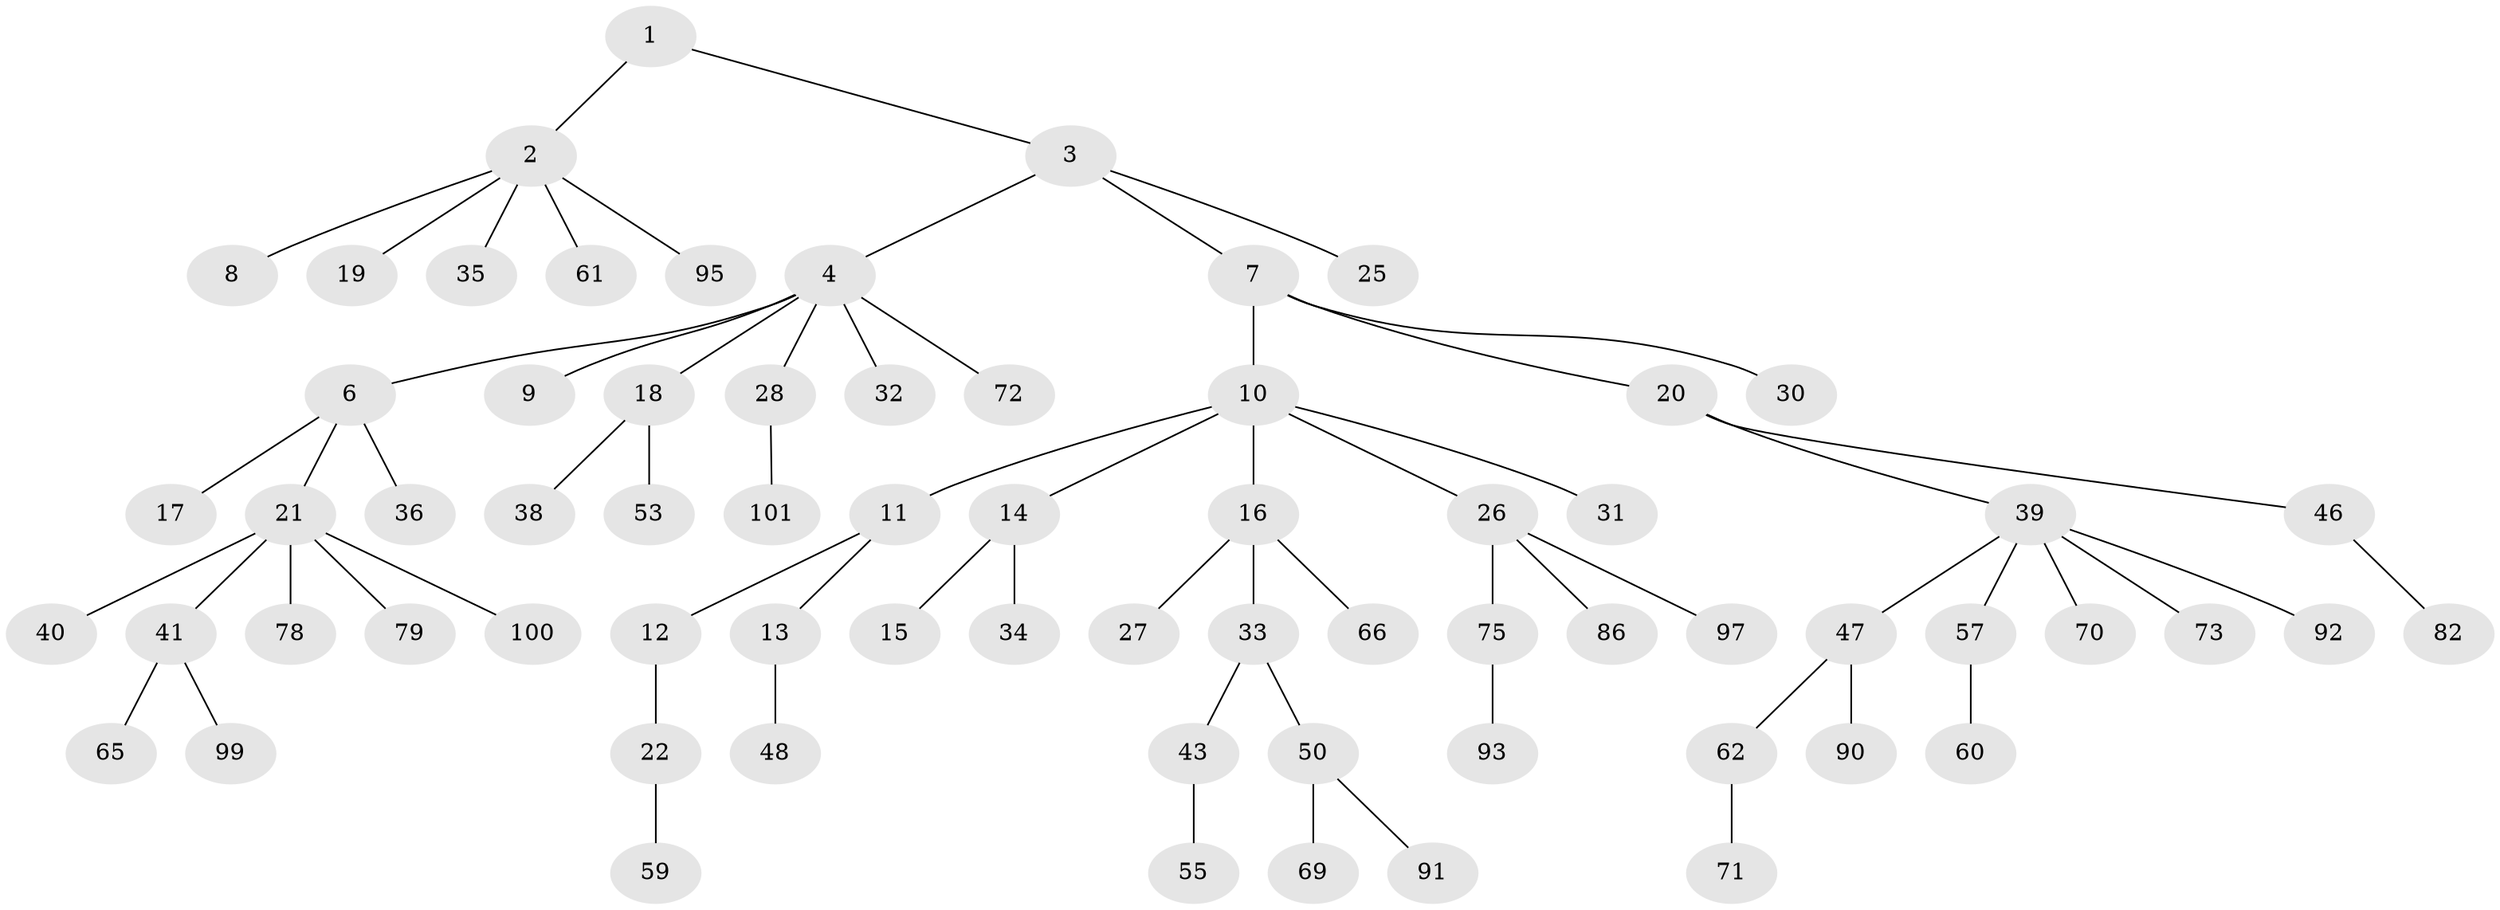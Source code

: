 // original degree distribution, {2: 0.2403846153846154, 7: 0.019230769230769232, 4: 0.07692307692307693, 6: 0.009615384615384616, 3: 0.09615384615384616, 1: 0.5192307692307693, 5: 0.038461538461538464}
// Generated by graph-tools (version 1.1) at 2025/42/03/06/25 10:42:05]
// undirected, 69 vertices, 68 edges
graph export_dot {
graph [start="1"]
  node [color=gray90,style=filled];
  1;
  2 [super="+84"];
  3 [super="+23"];
  4 [super="+5"];
  6;
  7 [super="+24"];
  8;
  9 [super="+56"];
  10 [super="+80"];
  11 [super="+44"];
  12 [super="+64"];
  13;
  14 [super="+88"];
  15 [super="+45"];
  16 [super="+74"];
  17 [super="+63"];
  18;
  19;
  20 [super="+103"];
  21 [super="+37"];
  22;
  25 [super="+98"];
  26 [super="+42"];
  27 [super="+29"];
  28 [super="+83"];
  30;
  31 [super="+87"];
  32;
  33 [super="+104"];
  34 [super="+89"];
  35 [super="+54"];
  36 [super="+49"];
  38;
  39 [super="+52"];
  40;
  41 [super="+51"];
  43 [super="+76"];
  46 [super="+58"];
  47 [super="+94"];
  48 [super="+67"];
  50 [super="+68"];
  53;
  55;
  57;
  59;
  60 [super="+85"];
  61;
  62 [super="+102"];
  65;
  66;
  69 [super="+81"];
  70 [super="+77"];
  71;
  72;
  73;
  75;
  78;
  79;
  82;
  86 [super="+96"];
  90;
  91;
  92;
  93;
  95;
  97;
  99;
  100;
  101;
  1 -- 2;
  1 -- 3;
  2 -- 8;
  2 -- 19;
  2 -- 35;
  2 -- 61;
  2 -- 95;
  3 -- 4;
  3 -- 7;
  3 -- 25;
  4 -- 6;
  4 -- 9;
  4 -- 28;
  4 -- 32;
  4 -- 72;
  4 -- 18;
  6 -- 17;
  6 -- 21;
  6 -- 36;
  7 -- 10;
  7 -- 20;
  7 -- 30;
  10 -- 11;
  10 -- 14;
  10 -- 16;
  10 -- 26;
  10 -- 31;
  11 -- 12;
  11 -- 13;
  12 -- 22;
  13 -- 48;
  14 -- 15;
  14 -- 34;
  16 -- 27;
  16 -- 33;
  16 -- 66;
  18 -- 38;
  18 -- 53;
  20 -- 39;
  20 -- 46;
  21 -- 40;
  21 -- 41;
  21 -- 100;
  21 -- 78;
  21 -- 79;
  22 -- 59;
  26 -- 75;
  26 -- 86;
  26 -- 97;
  28 -- 101;
  33 -- 43;
  33 -- 50;
  39 -- 47;
  39 -- 57;
  39 -- 70;
  39 -- 73;
  39 -- 92;
  41 -- 99;
  41 -- 65;
  43 -- 55;
  46 -- 82;
  47 -- 62;
  47 -- 90;
  50 -- 69;
  50 -- 91;
  57 -- 60;
  62 -- 71;
  75 -- 93;
}
